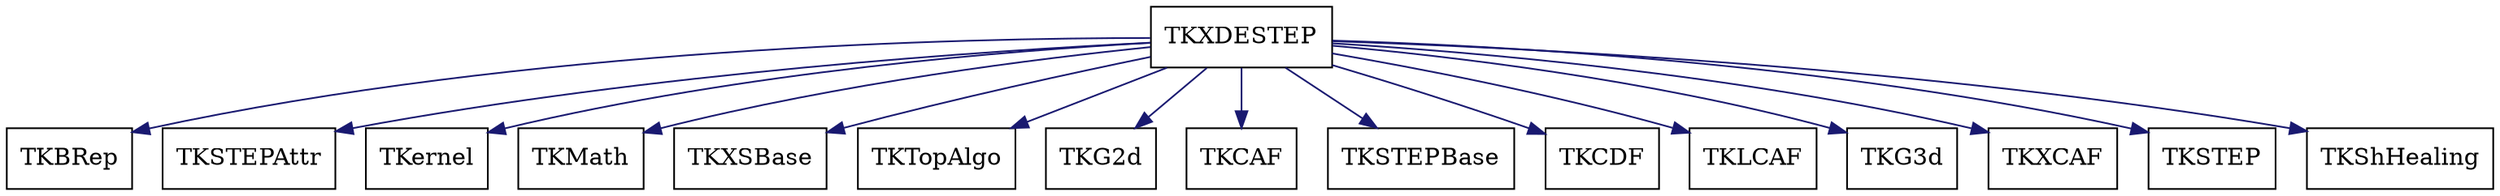 digraph schema_TKXDESTEP
{
	TKXDESTEP [ URL = "toolkit_tkxdestep.html", shape = box ]
	TKBRep [ URL = "toolkit_tkbrep.html" , shape = box ]
	TKXDESTEP -> TKBRep [ color = "midnightblue", style = "solid" ]
	TKSTEPAttr [ URL = "toolkit_tkstepattr.html" , shape = box ]
	TKXDESTEP -> TKSTEPAttr [ color = "midnightblue", style = "solid" ]
	TKernel [ URL = "toolkit_tkernel.html" , shape = box ]
	TKXDESTEP -> TKernel [ color = "midnightblue", style = "solid" ]
	TKMath [ URL = "toolkit_tkmath.html" , shape = box ]
	TKXDESTEP -> TKMath [ color = "midnightblue", style = "solid" ]
	TKXSBase [ URL = "toolkit_tkxsbase.html" , shape = box ]
	TKXDESTEP -> TKXSBase [ color = "midnightblue", style = "solid" ]
	TKTopAlgo [ URL = "toolkit_tktopalgo.html" , shape = box ]
	TKXDESTEP -> TKTopAlgo [ color = "midnightblue", style = "solid" ]
	TKG2d [ URL = "toolkit_tkg2d.html" , shape = box ]
	TKXDESTEP -> TKG2d [ color = "midnightblue", style = "solid" ]
	TKCAF [ URL = "toolkit_tkcaf.html" , shape = box ]
	TKXDESTEP -> TKCAF [ color = "midnightblue", style = "solid" ]
	TKSTEPBase [ URL = "toolkit_tkstepbase.html" , shape = box ]
	TKXDESTEP -> TKSTEPBase [ color = "midnightblue", style = "solid" ]
	TKCDF [ URL = "toolkit_tkcdf.html" , shape = box ]
	TKXDESTEP -> TKCDF [ color = "midnightblue", style = "solid" ]
	TKLCAF [ URL = "toolkit_tklcaf.html" , shape = box ]
	TKXDESTEP -> TKLCAF [ color = "midnightblue", style = "solid" ]
	TKG3d [ URL = "toolkit_tkg3d.html" , shape = box ]
	TKXDESTEP -> TKG3d [ color = "midnightblue", style = "solid" ]
	TKXCAF [ URL = "toolkit_tkxcaf.html" , shape = box ]
	TKXDESTEP -> TKXCAF [ color = "midnightblue", style = "solid" ]
	TKSTEP [ URL = "toolkit_tkstep.html" , shape = box ]
	TKXDESTEP -> TKSTEP [ color = "midnightblue", style = "solid" ]
	TKShHealing [ URL = "toolkit_tkshhealing.html" , shape = box ]
	TKXDESTEP -> TKShHealing [ color = "midnightblue", style = "solid" ]
	aspect = 1
}
